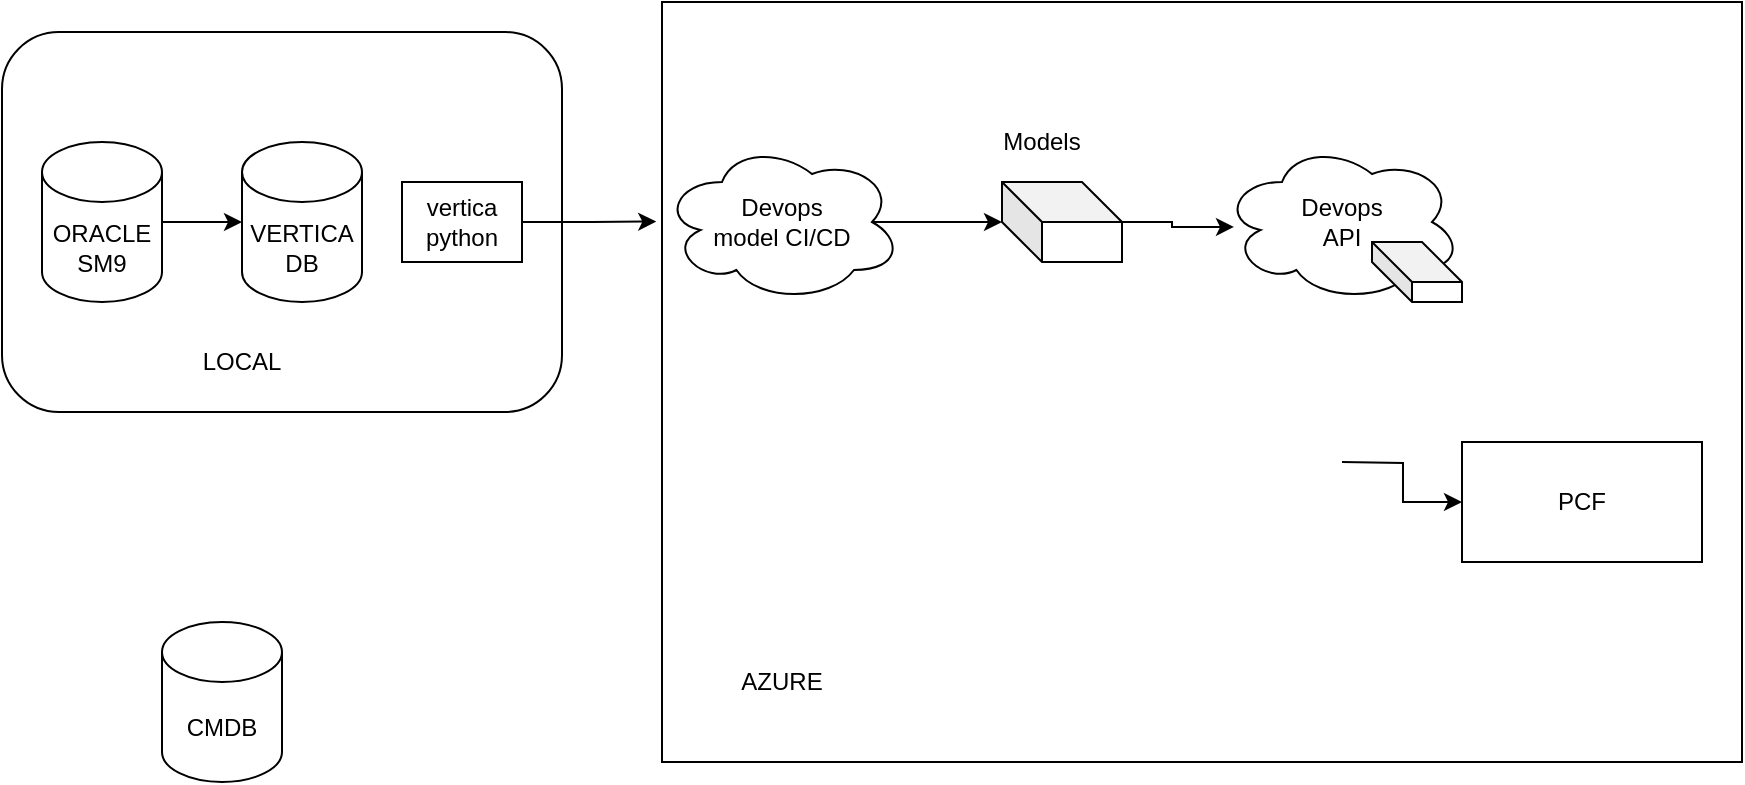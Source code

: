 <mxfile version="14.4.9" type="github">
  <diagram id="TIQiLkXEC3PqR95uw1yW" name="Page-1">
    <mxGraphModel dx="1126" dy="897" grid="1" gridSize="10" guides="1" tooltips="1" connect="1" arrows="1" fold="1" page="1" pageScale="1" pageWidth="1800" pageHeight="8000" math="0" shadow="0">
      <root>
        <mxCell id="0" />
        <mxCell id="1" parent="0" />
        <mxCell id="-r-eWaF7yrH_TR99yYgg-29" value="" style="rounded=1;whiteSpace=wrap;html=1;" vertex="1" parent="1">
          <mxGeometry x="60" y="25" width="280" height="190" as="geometry" />
        </mxCell>
        <mxCell id="-r-eWaF7yrH_TR99yYgg-26" value="" style="rounded=0;whiteSpace=wrap;html=1;" vertex="1" parent="1">
          <mxGeometry x="390" y="10" width="540" height="380" as="geometry" />
        </mxCell>
        <mxCell id="-r-eWaF7yrH_TR99yYgg-2" value="VERTICA&lt;br&gt;DB" style="shape=cylinder3;whiteSpace=wrap;html=1;boundedLbl=1;backgroundOutline=1;size=15;" vertex="1" parent="1">
          <mxGeometry x="180" y="80" width="60" height="80" as="geometry" />
        </mxCell>
        <mxCell id="-r-eWaF7yrH_TR99yYgg-3" value="PCF" style="rounded=0;whiteSpace=wrap;html=1;" vertex="1" parent="1">
          <mxGeometry x="790" y="230" width="120" height="60" as="geometry" />
        </mxCell>
        <mxCell id="-r-eWaF7yrH_TR99yYgg-5" value="" style="edgeStyle=orthogonalEdgeStyle;rounded=0;orthogonalLoop=1;jettySize=auto;html=1;" edge="1" parent="1" source="-r-eWaF7yrH_TR99yYgg-4" target="-r-eWaF7yrH_TR99yYgg-2">
          <mxGeometry relative="1" as="geometry" />
        </mxCell>
        <mxCell id="-r-eWaF7yrH_TR99yYgg-4" value="ORACLE SM9" style="shape=cylinder3;whiteSpace=wrap;html=1;boundedLbl=1;backgroundOutline=1;size=15;" vertex="1" parent="1">
          <mxGeometry x="80" y="80" width="60" height="80" as="geometry" />
        </mxCell>
        <mxCell id="-r-eWaF7yrH_TR99yYgg-18" style="edgeStyle=orthogonalEdgeStyle;rounded=0;orthogonalLoop=1;jettySize=auto;html=1;exitX=0.875;exitY=0.5;exitDx=0;exitDy=0;exitPerimeter=0;entryX=0;entryY=0;entryDx=0;entryDy=20;entryPerimeter=0;" edge="1" parent="1" source="-r-eWaF7yrH_TR99yYgg-6" target="-r-eWaF7yrH_TR99yYgg-13">
          <mxGeometry relative="1" as="geometry" />
        </mxCell>
        <mxCell id="-r-eWaF7yrH_TR99yYgg-6" value="&lt;span&gt;Devops&lt;/span&gt;&lt;br&gt;&lt;span&gt;model CI/CD&lt;/span&gt;" style="ellipse;shape=cloud;whiteSpace=wrap;html=1;" vertex="1" parent="1">
          <mxGeometry x="390" y="80" width="120" height="80" as="geometry" />
        </mxCell>
        <mxCell id="-r-eWaF7yrH_TR99yYgg-25" style="edgeStyle=orthogonalEdgeStyle;rounded=0;orthogonalLoop=1;jettySize=auto;html=1;entryX=0;entryY=0.5;entryDx=0;entryDy=0;" edge="1" parent="1" target="-r-eWaF7yrH_TR99yYgg-3">
          <mxGeometry relative="1" as="geometry">
            <mxPoint x="730" y="240" as="sourcePoint" />
          </mxGeometry>
        </mxCell>
        <mxCell id="-r-eWaF7yrH_TR99yYgg-9" value="&lt;span&gt;Devops&lt;/span&gt;&lt;br&gt;API" style="ellipse;shape=cloud;whiteSpace=wrap;html=1;" vertex="1" parent="1">
          <mxGeometry x="670" y="80" width="120" height="80" as="geometry" />
        </mxCell>
        <mxCell id="-r-eWaF7yrH_TR99yYgg-21" style="edgeStyle=orthogonalEdgeStyle;rounded=0;orthogonalLoop=1;jettySize=auto;html=1;exitX=1;exitY=0.5;exitDx=0;exitDy=0;entryX=-0.024;entryY=0.497;entryDx=0;entryDy=0;entryPerimeter=0;" edge="1" parent="1" source="-r-eWaF7yrH_TR99yYgg-12" target="-r-eWaF7yrH_TR99yYgg-6">
          <mxGeometry relative="1" as="geometry" />
        </mxCell>
        <mxCell id="-r-eWaF7yrH_TR99yYgg-12" value="vertica python" style="rounded=0;whiteSpace=wrap;html=1;" vertex="1" parent="1">
          <mxGeometry x="260" y="100" width="60" height="40" as="geometry" />
        </mxCell>
        <mxCell id="-r-eWaF7yrH_TR99yYgg-19" style="edgeStyle=orthogonalEdgeStyle;rounded=0;orthogonalLoop=1;jettySize=auto;html=1;exitX=0;exitY=0;exitDx=60.0;exitDy=20;exitPerimeter=0;entryX=0.05;entryY=0.531;entryDx=0;entryDy=0;entryPerimeter=0;" edge="1" parent="1" source="-r-eWaF7yrH_TR99yYgg-13" target="-r-eWaF7yrH_TR99yYgg-9">
          <mxGeometry relative="1" as="geometry" />
        </mxCell>
        <mxCell id="-r-eWaF7yrH_TR99yYgg-13" value="" style="shape=cube;whiteSpace=wrap;html=1;boundedLbl=1;backgroundOutline=1;darkOpacity=0.05;darkOpacity2=0.1;" vertex="1" parent="1">
          <mxGeometry x="560" y="100" width="60" height="40" as="geometry" />
        </mxCell>
        <mxCell id="-r-eWaF7yrH_TR99yYgg-14" value="Models" style="text;html=1;strokeColor=none;fillColor=none;align=center;verticalAlign=middle;whiteSpace=wrap;rounded=0;" vertex="1" parent="1">
          <mxGeometry x="560" y="70" width="40" height="20" as="geometry" />
        </mxCell>
        <mxCell id="-r-eWaF7yrH_TR99yYgg-23" value="" style="shape=cube;whiteSpace=wrap;html=1;boundedLbl=1;backgroundOutline=1;darkOpacity=0.05;darkOpacity2=0.1;" vertex="1" parent="1">
          <mxGeometry x="745" y="130" width="45" height="30" as="geometry" />
        </mxCell>
        <mxCell id="-r-eWaF7yrH_TR99yYgg-27" value="AZURE" style="text;html=1;strokeColor=none;fillColor=none;align=center;verticalAlign=middle;whiteSpace=wrap;rounded=0;" vertex="1" parent="1">
          <mxGeometry x="430" y="340" width="40" height="20" as="geometry" />
        </mxCell>
        <mxCell id="-r-eWaF7yrH_TR99yYgg-30" value="LOCAL" style="text;html=1;strokeColor=none;fillColor=none;align=center;verticalAlign=middle;whiteSpace=wrap;rounded=0;" vertex="1" parent="1">
          <mxGeometry x="160" y="180" width="40" height="20" as="geometry" />
        </mxCell>
        <mxCell id="-r-eWaF7yrH_TR99yYgg-31" value="CMDB" style="shape=cylinder3;whiteSpace=wrap;html=1;boundedLbl=1;backgroundOutline=1;size=15;" vertex="1" parent="1">
          <mxGeometry x="140" y="320" width="60" height="80" as="geometry" />
        </mxCell>
      </root>
    </mxGraphModel>
  </diagram>
</mxfile>
